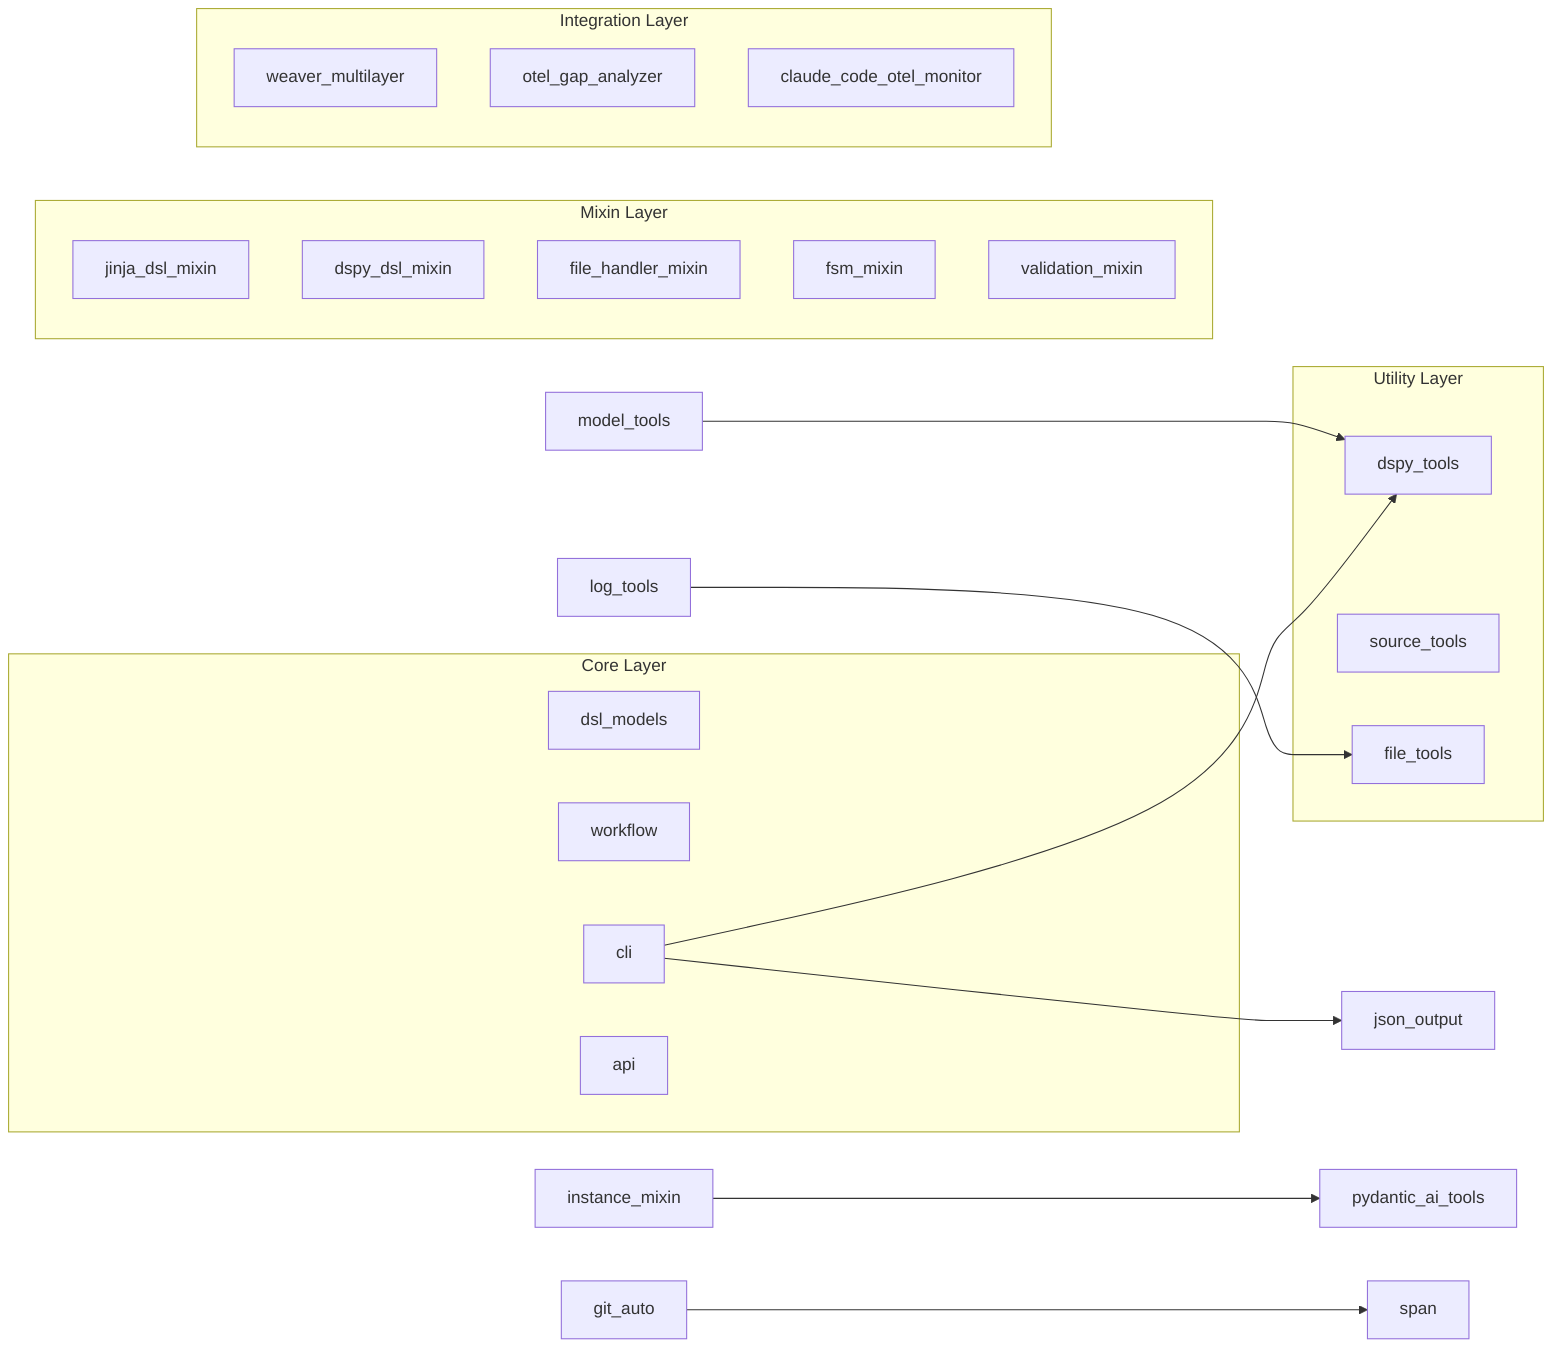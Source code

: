 graph LR
    subgraph "Core Layer"
        dsl_models[dsl_models]
        workflow[workflow]
        cli[cli]
        api[api]
    end
    
    subgraph "Mixin Layer"
        jinja_dsl_mixin[jinja_dsl_mixin]
        dspy_dsl_mixin[dspy_dsl_mixin]
        file_handler_mixin[file_handler_mixin]
        fsm_mixin[fsm_mixin]
        validation_mixin[validation_mixin]
    end
    
    subgraph "Utility Layer"
        dspy_tools[dspy_tools]
        source_tools[source_tools]
        file_tools[file_tools]
    end
    
    subgraph "Integration Layer"
        weaver_multilayer[weaver_multilayer]
        otel_gap_analyzer[otel_gap_analyzer]
        claude_code_otel_monitor[claude_code_otel_monitor]
    end
    
    cli --> json_output
    cli --> dspy_tools
    instance_mixin --> pydantic_ai_tools
    git_auto --> span
    log_tools --> file_tools
    model_tools --> dspy_tools
    
    classDef core fill:#bbdefb,stroke:#1565c0,stroke-width:3px
    classDef mixin fill:#ce93d8,stroke:#6a1b9a,stroke-width:2px
    classDef util fill:#a5d6a7,stroke:#2e7d32,stroke-width:2px
    classDef integration fill:#ffcc80,stroke:#ef6c00,stroke-width:2px